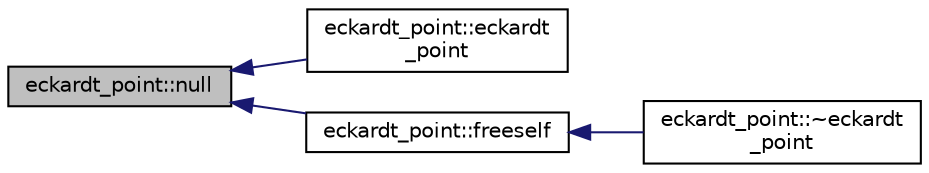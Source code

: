 digraph "eckardt_point::null"
{
  edge [fontname="Helvetica",fontsize="10",labelfontname="Helvetica",labelfontsize="10"];
  node [fontname="Helvetica",fontsize="10",shape=record];
  rankdir="LR";
  Node104 [label="eckardt_point::null",height=0.2,width=0.4,color="black", fillcolor="grey75", style="filled", fontcolor="black"];
  Node104 -> Node105 [dir="back",color="midnightblue",fontsize="10",style="solid",fontname="Helvetica"];
  Node105 [label="eckardt_point::eckardt\l_point",height=0.2,width=0.4,color="black", fillcolor="white", style="filled",URL="$d6/d2e/classeckardt__point.html#af3ff260def40b39b27c5e5805dc7c8f2"];
  Node104 -> Node106 [dir="back",color="midnightblue",fontsize="10",style="solid",fontname="Helvetica"];
  Node106 [label="eckardt_point::freeself",height=0.2,width=0.4,color="black", fillcolor="white", style="filled",URL="$d6/d2e/classeckardt__point.html#acd5976cca5869b51c9226dc9ff2376a7"];
  Node106 -> Node107 [dir="back",color="midnightblue",fontsize="10",style="solid",fontname="Helvetica"];
  Node107 [label="eckardt_point::~eckardt\l_point",height=0.2,width=0.4,color="black", fillcolor="white", style="filled",URL="$d6/d2e/classeckardt__point.html#a39d3361bd34251e51858dca913da44a1"];
}
